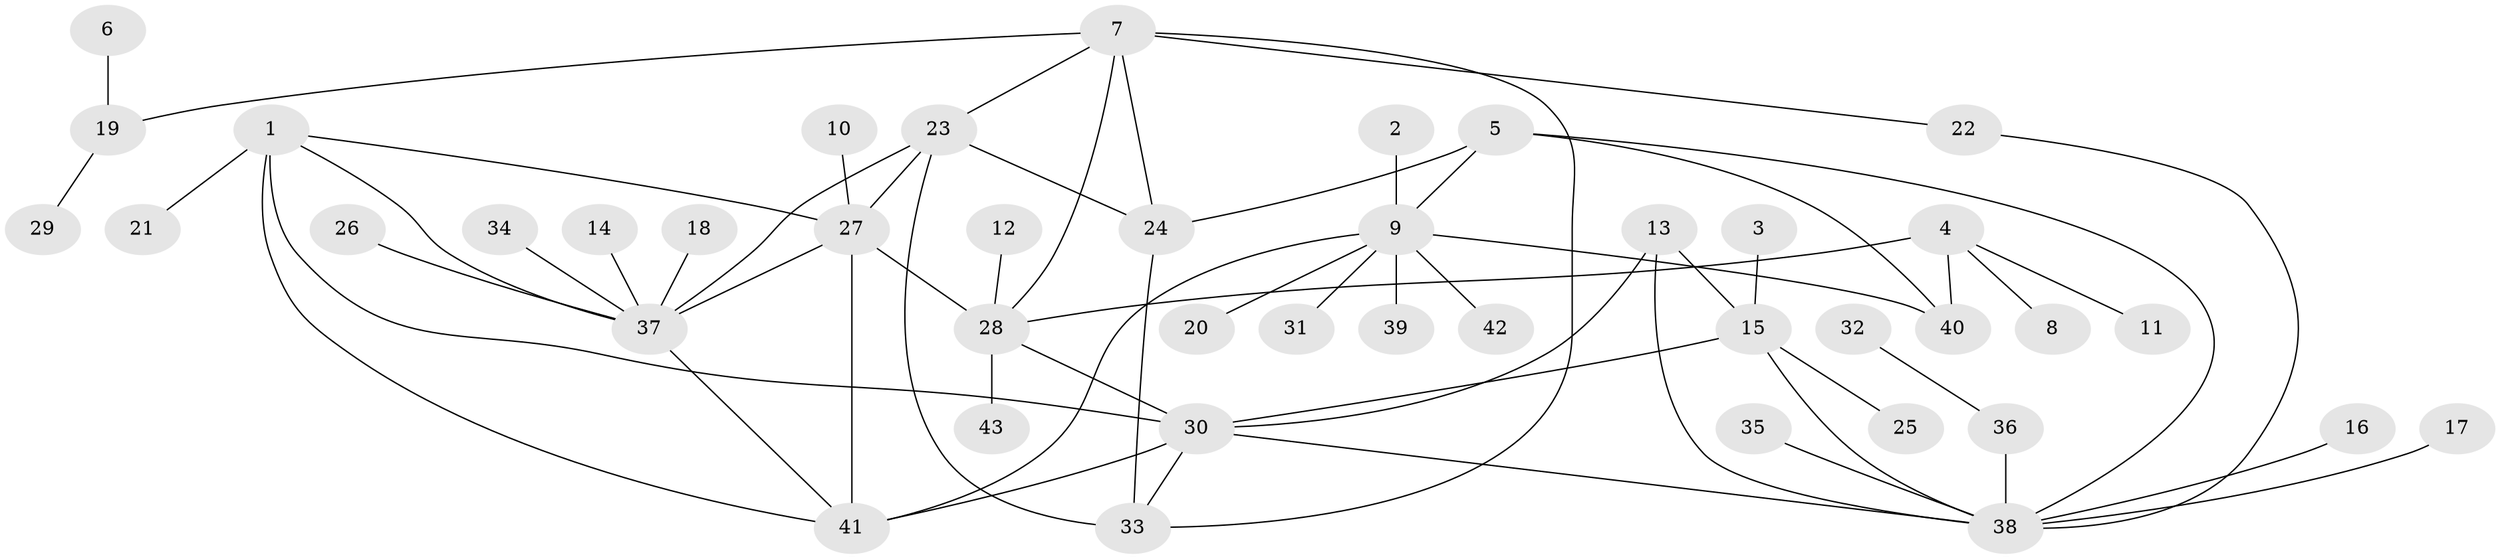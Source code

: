 // original degree distribution, {5: 0.03488372093023256, 4: 0.05813953488372093, 7: 0.046511627906976744, 11: 0.023255813953488372, 6: 0.05813953488372093, 8: 0.023255813953488372, 10: 0.011627906976744186, 2: 0.12790697674418605, 1: 0.6046511627906976, 3: 0.011627906976744186}
// Generated by graph-tools (version 1.1) at 2025/02/03/09/25 03:02:43]
// undirected, 43 vertices, 61 edges
graph export_dot {
graph [start="1"]
  node [color=gray90,style=filled];
  1;
  2;
  3;
  4;
  5;
  6;
  7;
  8;
  9;
  10;
  11;
  12;
  13;
  14;
  15;
  16;
  17;
  18;
  19;
  20;
  21;
  22;
  23;
  24;
  25;
  26;
  27;
  28;
  29;
  30;
  31;
  32;
  33;
  34;
  35;
  36;
  37;
  38;
  39;
  40;
  41;
  42;
  43;
  1 -- 21 [weight=1.0];
  1 -- 27 [weight=1.0];
  1 -- 30 [weight=1.0];
  1 -- 37 [weight=1.0];
  1 -- 41 [weight=1.0];
  2 -- 9 [weight=1.0];
  3 -- 15 [weight=1.0];
  4 -- 8 [weight=1.0];
  4 -- 11 [weight=1.0];
  4 -- 28 [weight=3.0];
  4 -- 40 [weight=1.0];
  5 -- 9 [weight=1.0];
  5 -- 24 [weight=1.0];
  5 -- 38 [weight=1.0];
  5 -- 40 [weight=2.0];
  6 -- 19 [weight=1.0];
  7 -- 19 [weight=1.0];
  7 -- 22 [weight=1.0];
  7 -- 23 [weight=1.0];
  7 -- 24 [weight=1.0];
  7 -- 28 [weight=1.0];
  7 -- 33 [weight=1.0];
  9 -- 20 [weight=1.0];
  9 -- 31 [weight=1.0];
  9 -- 39 [weight=1.0];
  9 -- 40 [weight=2.0];
  9 -- 41 [weight=1.0];
  9 -- 42 [weight=1.0];
  10 -- 27 [weight=1.0];
  12 -- 28 [weight=1.0];
  13 -- 15 [weight=1.0];
  13 -- 30 [weight=1.0];
  13 -- 38 [weight=1.0];
  14 -- 37 [weight=1.0];
  15 -- 25 [weight=1.0];
  15 -- 30 [weight=1.0];
  15 -- 38 [weight=1.0];
  16 -- 38 [weight=1.0];
  17 -- 38 [weight=1.0];
  18 -- 37 [weight=1.0];
  19 -- 29 [weight=1.0];
  22 -- 38 [weight=1.0];
  23 -- 24 [weight=1.0];
  23 -- 27 [weight=1.0];
  23 -- 33 [weight=1.0];
  23 -- 37 [weight=1.0];
  24 -- 33 [weight=1.0];
  26 -- 37 [weight=1.0];
  27 -- 28 [weight=1.0];
  27 -- 37 [weight=1.0];
  27 -- 41 [weight=1.0];
  28 -- 30 [weight=1.0];
  28 -- 43 [weight=1.0];
  30 -- 33 [weight=1.0];
  30 -- 38 [weight=1.0];
  30 -- 41 [weight=1.0];
  32 -- 36 [weight=1.0];
  34 -- 37 [weight=1.0];
  35 -- 38 [weight=1.0];
  36 -- 38 [weight=1.0];
  37 -- 41 [weight=1.0];
}
